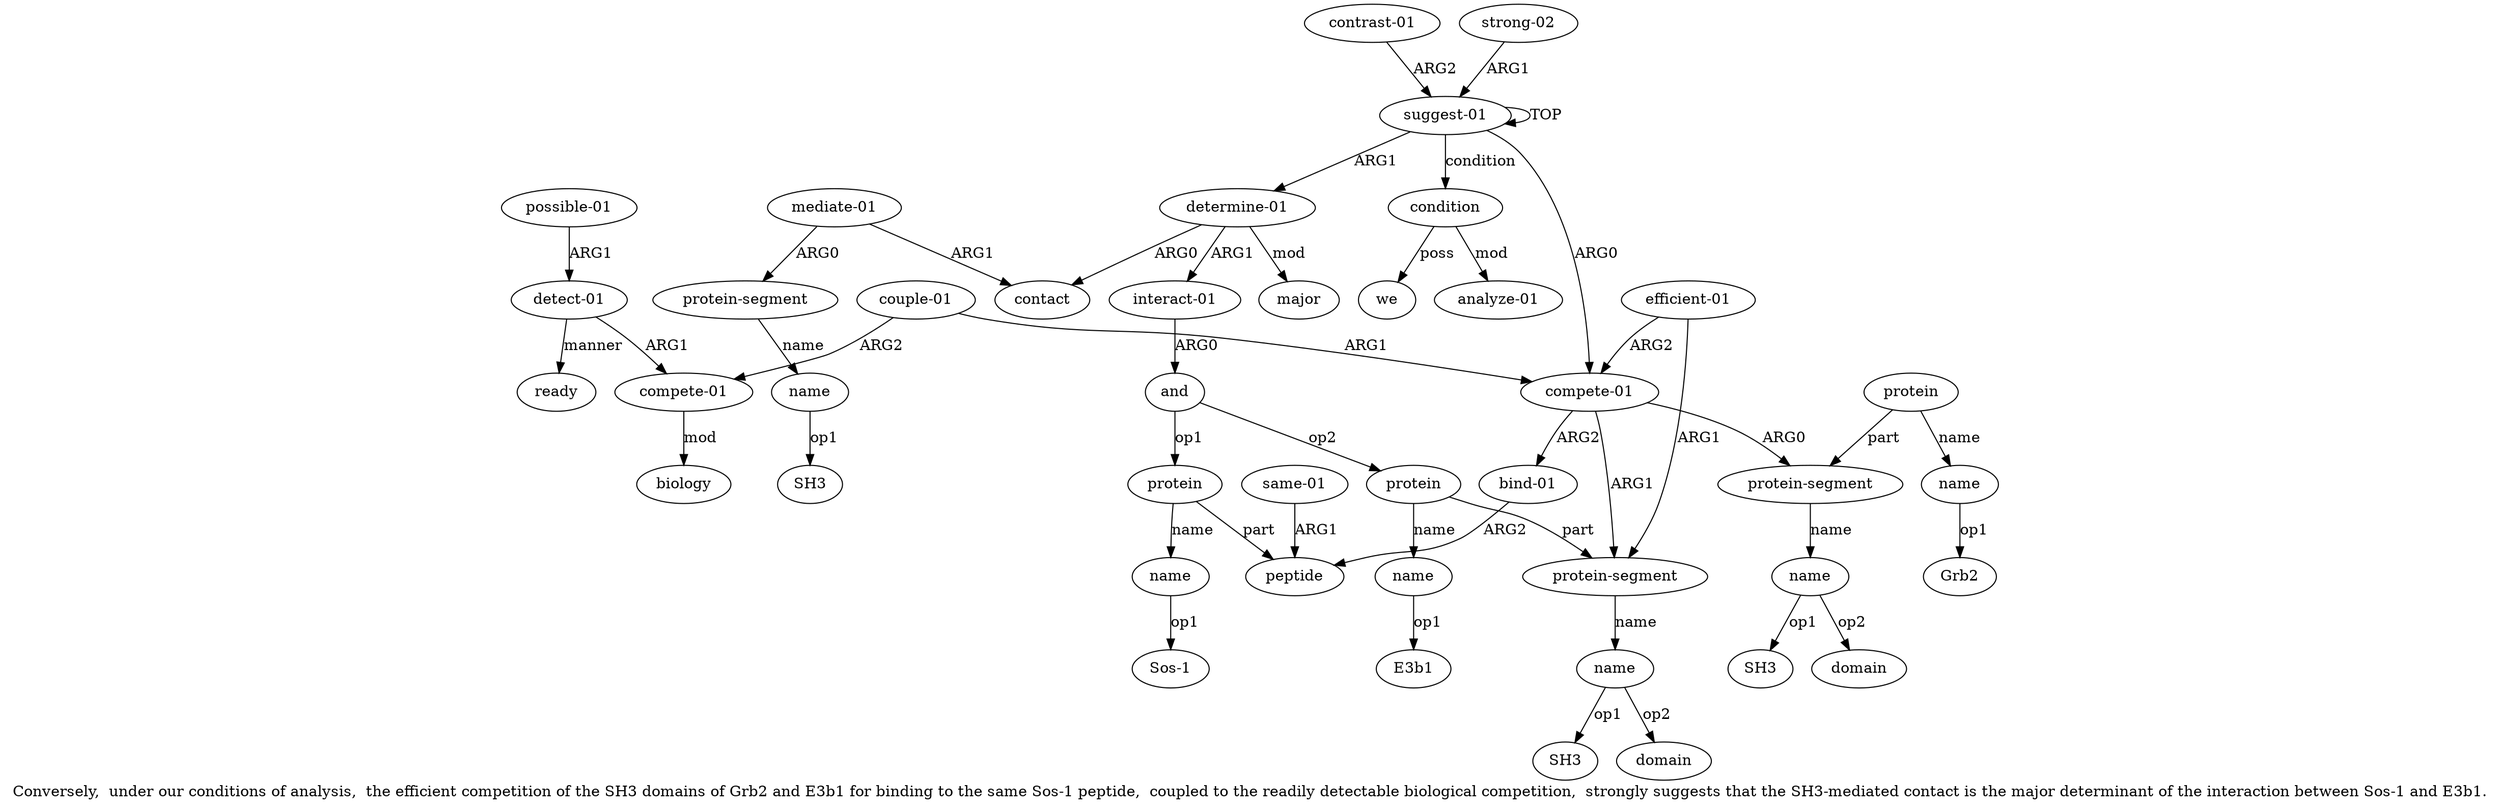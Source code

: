 digraph  {
	graph [label="Conversely,  under our conditions of analysis,  the efficient competition of the SH3 domains of Grb2 and E3b1 for binding to the \
same Sos-1 peptide,  coupled to the readily detectable biological competition,  strongly suggests that the SH3-mediated contact \
is the major determinant of the interaction between Sos-1 and E3b1."];
	node [label="\N"];
	a20	 [color=black,
		gold_ind=20,
		gold_label="possible-01",
		label="possible-01",
		test_ind=20,
		test_label="possible-01"];
	a19	 [color=black,
		gold_ind=19,
		gold_label="detect-01",
		label="detect-01",
		test_ind=19,
		test_label="detect-01"];
	a20 -> a19 [key=0,
	color=black,
	gold_label=ARG1,
	label=ARG1,
	test_label=ARG1];
a21 [color=black,
	gold_ind=21,
	gold_label=ready,
	label=ready,
	test_ind=21,
	test_label=ready];
a22 [color=black,
	gold_ind=22,
	gold_label="determine-01",
	label="determine-01",
	test_ind=22,
	test_label="determine-01"];
a23 [color=black,
	gold_ind=23,
	gold_label=contact,
	label=contact,
	test_ind=23,
	test_label=contact];
a22 -> a23 [key=0,
color=black,
gold_label=ARG0,
label=ARG0,
test_label=ARG0];
a27 [color=black,
gold_ind=27,
gold_label="interact-01",
label="interact-01",
test_ind=27,
test_label="interact-01"];
a22 -> a27 [key=0,
color=black,
gold_label=ARG1,
label=ARG1,
test_label=ARG1];
a29 [color=black,
gold_ind=29,
gold_label=major,
label=major,
test_ind=29,
test_label=major];
a22 -> a29 [key=0,
color=black,
gold_label=mod,
label=mod,
test_label=mod];
a24 [color=black,
gold_ind=24,
gold_label="mediate-01",
label="mediate-01",
test_ind=24,
test_label="mediate-01"];
a24 -> a23 [key=0,
color=black,
gold_label=ARG1,
label=ARG1,
test_label=ARG1];
a25 [color=black,
gold_ind=25,
gold_label="protein-segment",
label="protein-segment",
test_ind=25,
test_label="protein-segment"];
a24 -> a25 [key=0,
color=black,
gold_label=ARG0,
label=ARG0,
test_label=ARG0];
a26 [color=black,
gold_ind=26,
gold_label=name,
label=name,
test_ind=26,
test_label=name];
a25 -> a26 [key=0,
color=black,
gold_label=name,
label=name,
test_label=name];
"a26 SH3" [color=black,
gold_ind=-1,
gold_label=SH3,
label=SH3,
test_ind=-1,
test_label=SH3];
a26 -> "a26 SH3" [key=0,
color=black,
gold_label=op1,
label=op1,
test_label=op1];
a28 [color=black,
gold_ind=28,
gold_label=and,
label=and,
test_ind=28,
test_label=and];
a27 -> a28 [key=0,
color=black,
gold_label=ARG0,
label=ARG0,
test_label=ARG0];
a13 [color=black,
gold_ind=13,
gold_label=protein,
label=protein,
test_ind=13,
test_label=protein];
a28 -> a13 [key=0,
color=black,
gold_label=op1,
label=op1,
test_label=op1];
a8 [color=black,
gold_ind=8,
gold_label=protein,
label=protein,
test_ind=8,
test_label=protein];
a28 -> a8 [key=0,
color=black,
gold_label=op2,
label=op2,
test_label=op2];
a31 [color=black,
gold_ind=31,
gold_label="contrast-01",
label="contrast-01",
test_ind=31,
test_label="contrast-01"];
a0 [color=black,
gold_ind=0,
gold_label="suggest-01",
label="suggest-01",
test_ind=0,
test_label="suggest-01"];
a31 -> a0 [key=0,
color=black,
gold_label=ARG2,
label=ARG2,
test_label=ARG2];
a30 [color=black,
gold_ind=30,
gold_label="strong-02",
label="strong-02",
test_ind=30,
test_label="strong-02"];
a30 -> a0 [key=0,
color=black,
gold_label=ARG1,
label=ARG1,
test_label=ARG1];
"a3 domain" [color=black,
gold_ind=-1,
gold_label=domain,
label=domain,
test_ind=-1,
test_label=domain];
"a9 E3b1" [color=black,
gold_ind=-1,
gold_label=E3b1,
label=E3b1,
test_ind=-1,
test_label=E3b1];
a33 [color=black,
gold_ind=33,
gold_label="analyze-01",
label="analyze-01",
test_ind=33,
test_label="analyze-01"];
"a5 Grb2" [color=black,
gold_ind=-1,
gold_label=Grb2,
label=Grb2,
test_ind=-1,
test_label=Grb2];
"a3 SH3" [color=black,
gold_ind=-1,
gold_label=SH3,
label=SH3,
test_ind=-1,
test_label=SH3];
a34 [color=black,
gold_ind=34,
gold_label=we,
label=we,
test_ind=34,
test_label=we];
a32 [color=black,
gold_ind=32,
gold_label=condition,
label=condition,
test_ind=32,
test_label=condition];
a32 -> a33 [key=0,
color=black,
gold_label=mod,
label=mod,
test_label=mod];
a32 -> a34 [key=0,
color=black,
gold_label=poss,
label=poss,
test_label=poss];
a15 [color=black,
gold_ind=15,
gold_label="efficient-01",
label="efficient-01",
test_ind=15,
test_label="efficient-01"];
a1 [color=black,
gold_ind=1,
gold_label="compete-01",
label="compete-01",
test_ind=1,
test_label="compete-01"];
a15 -> a1 [key=0,
color=black,
gold_label=ARG2,
label=ARG2,
test_label=ARG2];
a6 [color=black,
gold_ind=6,
gold_label="protein-segment",
label="protein-segment",
test_ind=6,
test_label="protein-segment"];
a15 -> a6 [key=0,
color=black,
gold_label=ARG1,
label=ARG1,
test_label=ARG1];
a14 [color=black,
gold_ind=14,
gold_label=name,
label=name,
test_ind=14,
test_label=name];
"a14 Sos-1" [color=black,
gold_ind=-1,
gold_label="Sos-1",
label="Sos-1",
test_ind=-1,
test_label="Sos-1"];
a14 -> "a14 Sos-1" [key=0,
color=black,
gold_label=op1,
label=op1,
test_label=op1];
a17 [color=black,
gold_ind=17,
gold_label="compete-01",
label="compete-01",
test_ind=17,
test_label="compete-01"];
a18 [color=black,
gold_ind=18,
gold_label=biology,
label=biology,
test_ind=18,
test_label=biology];
a17 -> a18 [key=0,
color=black,
gold_label=mod,
label=mod,
test_label=mod];
a16 [color=black,
gold_ind=16,
gold_label="couple-01",
label="couple-01",
test_ind=16,
test_label="couple-01"];
a16 -> a17 [key=0,
color=black,
gold_label=ARG2,
label=ARG2,
test_label=ARG2];
a16 -> a1 [key=0,
color=black,
gold_label=ARG1,
label=ARG1,
test_label=ARG1];
a11 [color=black,
gold_ind=11,
gold_label=peptide,
label=peptide,
test_ind=11,
test_label=peptide];
a10 [color=black,
gold_ind=10,
gold_label="bind-01",
label="bind-01",
test_ind=10,
test_label="bind-01"];
a10 -> a11 [key=0,
color=black,
gold_label=ARG2,
label=ARG2,
test_label=ARG2];
a13 -> a14 [key=0,
color=black,
gold_label=name,
label=name,
test_label=name];
a13 -> a11 [key=0,
color=black,
gold_label=part,
label=part,
test_label=part];
a12 [color=black,
gold_ind=12,
gold_label="same-01",
label="same-01",
test_ind=12,
test_label="same-01"];
a12 -> a11 [key=0,
color=black,
gold_label=ARG1,
label=ARG1,
test_label=ARG1];
a19 -> a21 [key=0,
color=black,
gold_label=manner,
label=manner,
test_label=manner];
a19 -> a17 [key=0,
color=black,
gold_label=ARG1,
label=ARG1,
test_label=ARG1];
a1 -> a10 [key=0,
color=black,
gold_label=ARG2,
label=ARG2,
test_label=ARG2];
a2 [color=black,
gold_ind=2,
gold_label="protein-segment",
label="protein-segment",
test_ind=2,
test_label="protein-segment"];
a1 -> a2 [key=0,
color=black,
gold_label=ARG0,
label=ARG0,
test_label=ARG0];
a1 -> a6 [key=0,
color=black,
gold_label=ARG1,
label=ARG1,
test_label=ARG1];
a0 -> a22 [key=0,
color=black,
gold_label=ARG1,
label=ARG1,
test_label=ARG1];
a0 -> a32 [key=0,
color=black,
gold_label=condition,
label=condition,
test_label=condition];
a0 -> a1 [key=0,
color=black,
gold_label=ARG0,
label=ARG0,
test_label=ARG0];
a0 -> a0 [key=0,
color=black,
gold_label=TOP,
label=TOP,
test_label=TOP];
a3 [color=black,
gold_ind=3,
gold_label=name,
label=name,
test_ind=3,
test_label=name];
a3 -> "a3 domain" [key=0,
color=black,
gold_label=op2,
label=op2,
test_label=op2];
a3 -> "a3 SH3" [key=0,
color=black,
gold_label=op1,
label=op1,
test_label=op1];
a2 -> a3 [key=0,
color=black,
gold_label=name,
label=name,
test_label=name];
a5 [color=black,
gold_ind=5,
gold_label=name,
label=name,
test_ind=5,
test_label=name];
a5 -> "a5 Grb2" [key=0,
color=black,
gold_label=op1,
label=op1,
test_label=op1];
a4 [color=black,
gold_ind=4,
gold_label=protein,
label=protein,
test_ind=4,
test_label=protein];
a4 -> a2 [key=0,
color=black,
gold_label=part,
label=part,
test_label=part];
a4 -> a5 [key=0,
color=black,
gold_label=name,
label=name,
test_label=name];
a7 [color=black,
gold_ind=7,
gold_label=name,
label=name,
test_ind=7,
test_label=name];
"a7 SH3" [color=black,
gold_ind=-1,
gold_label=SH3,
label=SH3,
test_ind=-1,
test_label=SH3];
a7 -> "a7 SH3" [key=0,
color=black,
gold_label=op1,
label=op1,
test_label=op1];
"a7 domain" [color=black,
gold_ind=-1,
gold_label=domain,
label=domain,
test_ind=-1,
test_label=domain];
a7 -> "a7 domain" [key=0,
color=black,
gold_label=op2,
label=op2,
test_label=op2];
a6 -> a7 [key=0,
color=black,
gold_label=name,
label=name,
test_label=name];
a9 [color=black,
gold_ind=9,
gold_label=name,
label=name,
test_ind=9,
test_label=name];
a9 -> "a9 E3b1" [key=0,
color=black,
gold_label=op1,
label=op1,
test_label=op1];
a8 -> a6 [key=0,
color=black,
gold_label=part,
label=part,
test_label=part];
a8 -> a9 [key=0,
color=black,
gold_label=name,
label=name,
test_label=name];
}
